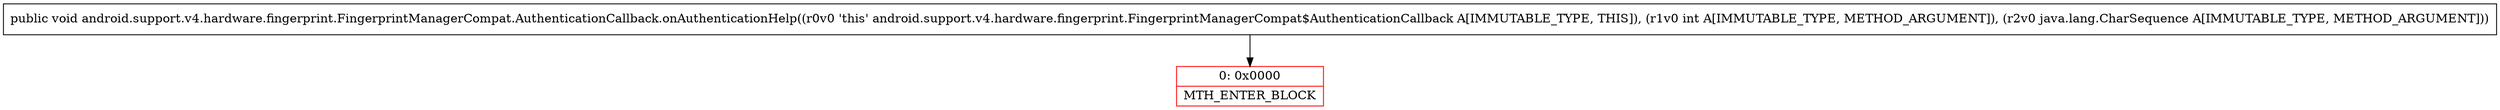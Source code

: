 digraph "CFG forandroid.support.v4.hardware.fingerprint.FingerprintManagerCompat.AuthenticationCallback.onAuthenticationHelp(ILjava\/lang\/CharSequence;)V" {
subgraph cluster_Region_1048829434 {
label = "R(0)";
node [shape=record,color=blue];
}
Node_0 [shape=record,color=red,label="{0\:\ 0x0000|MTH_ENTER_BLOCK\l}"];
MethodNode[shape=record,label="{public void android.support.v4.hardware.fingerprint.FingerprintManagerCompat.AuthenticationCallback.onAuthenticationHelp((r0v0 'this' android.support.v4.hardware.fingerprint.FingerprintManagerCompat$AuthenticationCallback A[IMMUTABLE_TYPE, THIS]), (r1v0 int A[IMMUTABLE_TYPE, METHOD_ARGUMENT]), (r2v0 java.lang.CharSequence A[IMMUTABLE_TYPE, METHOD_ARGUMENT])) }"];
MethodNode -> Node_0;
}

